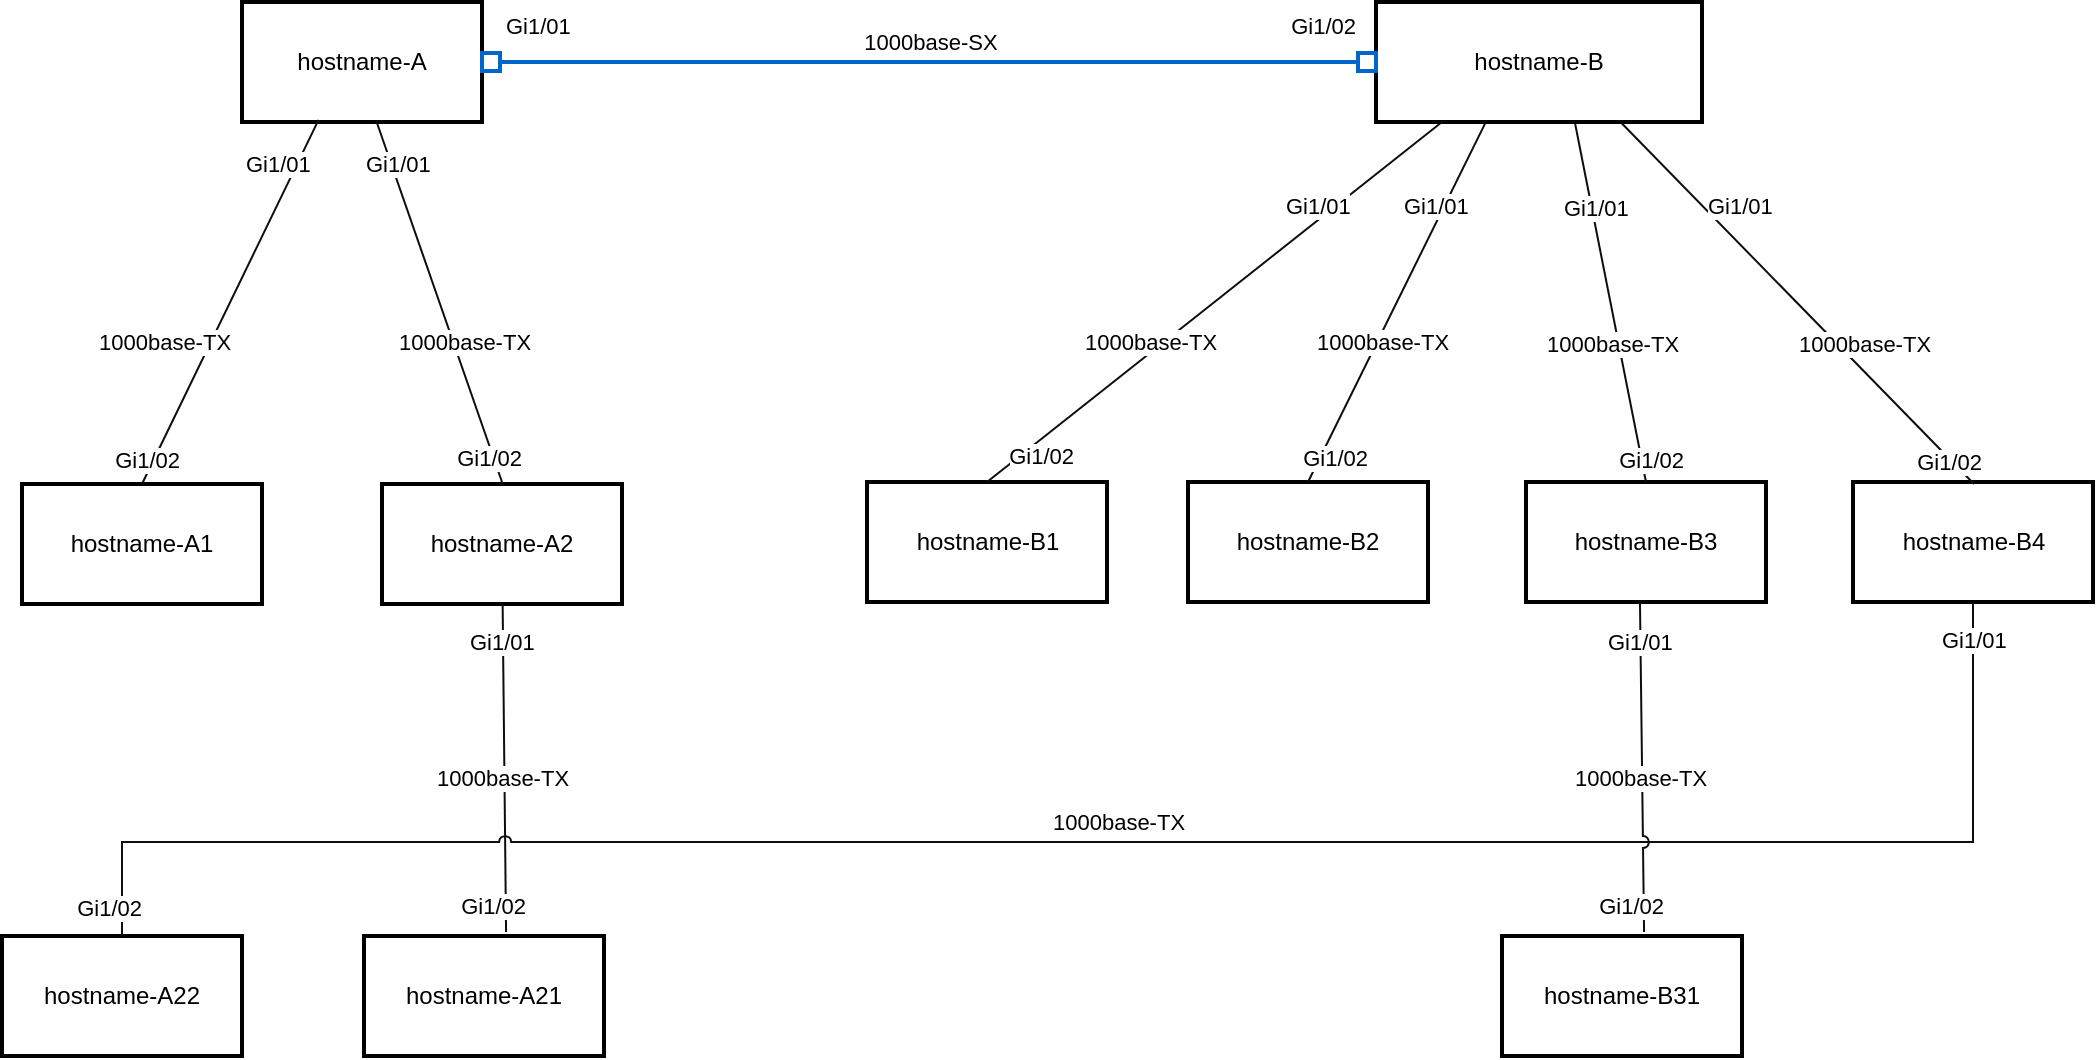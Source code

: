     <mxGraphModel dx="1434" dy="854" grid="1" gridSize="10" guides="1" tooltips="1" connect="1" arrows="1" fold="1" page="1" pageScale="1" pageWidth="1169" pageHeight="827" math="0" shadow="0">
      <root>
        <mxCell id="0" />
        <mxCell id="1" parent="0" />
        <mxCell id="njmSZVeZpDOZNiLY1oN7-1" value="hostname-A" style="rounded=0;whiteSpace=wrap;html=1;strokeWidth=2;" vertex="1" parent="1">
          <mxGeometry x="370" y="190" width="120" height="60" as="geometry" />
        </mxCell>
        <mxCell id="njmSZVeZpDOZNiLY1oN7-3" value="hostname-B" style="rounded=0;whiteSpace=wrap;html=1;strokeWidth=2;" vertex="1" parent="1">
          <mxGeometry x="937" y="190" width="163" height="60" as="geometry" />
        </mxCell>
        <mxCell id="njmSZVeZpDOZNiLY1oN7-4" value="hostname-A1" style="rounded=0;whiteSpace=wrap;html=1;strokeWidth=2;" vertex="1" parent="1">
          <mxGeometry x="260" y="431" width="120" height="60" as="geometry" />
        </mxCell>
        <mxCell id="njmSZVeZpDOZNiLY1oN7-6" value="hostname-A2" style="rounded=0;whiteSpace=wrap;html=1;strokeWidth=2;" vertex="1" parent="1">
          <mxGeometry x="440" y="431" width="120" height="60" as="geometry" />
        </mxCell>
        <mxCell id="njmSZVeZpDOZNiLY1oN7-7" value="hostname-B1" style="rounded=0;whiteSpace=wrap;html=1;strokeWidth=2;" vertex="1" parent="1">
          <mxGeometry x="682.5" y="430" width="120" height="60" as="geometry" />
        </mxCell>
        <mxCell id="njmSZVeZpDOZNiLY1oN7-8" value="hostname-B2" style="rounded=0;whiteSpace=wrap;html=1;strokeWidth=2;" vertex="1" parent="1">
          <mxGeometry x="843" y="430" width="120" height="60" as="geometry" />
        </mxCell>
        <mxCell id="njmSZVeZpDOZNiLY1oN7-9" value="hostname-B3" style="rounded=0;whiteSpace=wrap;html=1;strokeWidth=2;" vertex="1" parent="1">
          <mxGeometry x="1012" y="430" width="120" height="60" as="geometry" />
        </mxCell>
        <mxCell id="njmSZVeZpDOZNiLY1oN7-10" value="hostname-B4" style="rounded=0;whiteSpace=wrap;html=1;strokeWidth=2;" vertex="1" parent="1">
          <mxGeometry x="1175.5" y="430" width="120" height="60" as="geometry" />
        </mxCell>
        <mxCell id="njmSZVeZpDOZNiLY1oN7-11" value="" style="endArrow=box;html=1;rounded=0;exitX=1;exitY=0.5;exitDx=0;exitDy=0;entryX=0;entryY=0.5;entryDx=0;entryDy=0;endFill=0;startArrow=box;startFill=0;strokeWidth=2;strokeColor=#0066CC;" edge="1" parent="1" source="njmSZVeZpDOZNiLY1oN7-1" target="njmSZVeZpDOZNiLY1oN7-3">
          <mxGeometry relative="1" as="geometry">
            <mxPoint x="650" y="440" as="sourcePoint" />
            <mxPoint x="810" y="440" as="targetPoint" />
            <Array as="points">
              <mxPoint x="690" y="220" />
            </Array>
          </mxGeometry>
        </mxCell>
        <mxCell id="njmSZVeZpDOZNiLY1oN7-12" value="1000base-SX" style="edgeLabel;resizable=0;html=1;align=center;verticalAlign=middle;" connectable="0" vertex="1" parent="njmSZVeZpDOZNiLY1oN7-11">
          <mxGeometry relative="1" as="geometry">
            <mxPoint y="-10" as="offset" />
          </mxGeometry>
        </mxCell>
        <mxCell id="njmSZVeZpDOZNiLY1oN7-13" value="Gi1/01" style="edgeLabel;resizable=0;html=1;align=left;verticalAlign=bottom;" connectable="0" vertex="1" parent="njmSZVeZpDOZNiLY1oN7-11">
          <mxGeometry x="-1" relative="1" as="geometry">
            <mxPoint x="10" y="-10" as="offset" />
          </mxGeometry>
        </mxCell>
        <mxCell id="njmSZVeZpDOZNiLY1oN7-14" value="Gi1/02" style="edgeLabel;resizable=0;html=1;align=right;verticalAlign=bottom;" connectable="0" vertex="1" parent="njmSZVeZpDOZNiLY1oN7-11">
          <mxGeometry x="1" relative="1" as="geometry">
            <mxPoint x="-10" y="-10" as="offset" />
          </mxGeometry>
        </mxCell>
        <mxCell id="njmSZVeZpDOZNiLY1oN7-19" value="" style="endArrow=none;html=1;rounded=0;exitX=0.611;exitY=1.017;exitDx=0;exitDy=0;entryX=0.5;entryY=0;entryDx=0;entryDy=0;endFill=0;startArrow=none;startFill=0;strokeWidth=1;strokeColor=#0d0d0d;jumpStyle=arc;exitPerimeter=0;" edge="1" parent="1" source="njmSZVeZpDOZNiLY1oN7-3" target="njmSZVeZpDOZNiLY1oN7-9">
          <mxGeometry relative="1" as="geometry">
            <mxPoint x="1037" y="260" as="sourcePoint" />
            <mxPoint x="1192" y="394" as="targetPoint" />
          </mxGeometry>
        </mxCell>
        <mxCell id="njmSZVeZpDOZNiLY1oN7-20" value="1000base-TX" style="edgeLabel;resizable=0;html=1;align=center;verticalAlign=middle;" connectable="0" vertex="1" parent="njmSZVeZpDOZNiLY1oN7-19">
          <mxGeometry relative="1" as="geometry">
            <mxPoint y="20" as="offset" />
          </mxGeometry>
        </mxCell>
        <mxCell id="njmSZVeZpDOZNiLY1oN7-21" value="Gi1/01" style="edgeLabel;resizable=0;html=1;align=left;verticalAlign=bottom;" connectable="0" vertex="1" parent="njmSZVeZpDOZNiLY1oN7-19">
          <mxGeometry x="-1" relative="1" as="geometry">
            <mxPoint x="-8" y="50" as="offset" />
          </mxGeometry>
        </mxCell>
        <mxCell id="njmSZVeZpDOZNiLY1oN7-22" value="Gi1/02" style="edgeLabel;resizable=0;html=1;align=right;verticalAlign=bottom;" connectable="0" vertex="1" parent="njmSZVeZpDOZNiLY1oN7-19">
          <mxGeometry x="1" relative="1" as="geometry">
            <mxPoint x="19" y="-3" as="offset" />
          </mxGeometry>
        </mxCell>
        <mxCell id="njmSZVeZpDOZNiLY1oN7-23" value="" style="endArrow=none;html=1;rounded=0;exitX=0.336;exitY=1.005;exitDx=0;exitDy=0;entryX=0.5;entryY=0;entryDx=0;entryDy=0;endFill=0;startArrow=none;startFill=0;strokeWidth=1;strokeColor=#0d0d0d;jumpStyle=arc;exitPerimeter=0;" edge="1" parent="1" source="njmSZVeZpDOZNiLY1oN7-3" target="njmSZVeZpDOZNiLY1oN7-8">
          <mxGeometry relative="1" as="geometry">
            <mxPoint x="990.996" y="260" as="sourcePoint" />
            <mxPoint x="878.44" y="440.36" as="targetPoint" />
          </mxGeometry>
        </mxCell>
        <mxCell id="njmSZVeZpDOZNiLY1oN7-24" value="1000base-TX" style="edgeLabel;resizable=0;html=1;align=center;verticalAlign=middle;" connectable="0" vertex="1" parent="njmSZVeZpDOZNiLY1oN7-23">
          <mxGeometry relative="1" as="geometry">
            <mxPoint x="-8" y="20" as="offset" />
          </mxGeometry>
        </mxCell>
        <mxCell id="njmSZVeZpDOZNiLY1oN7-25" value="Gi1/01" style="edgeLabel;resizable=0;html=1;align=left;verticalAlign=bottom;" connectable="0" vertex="1" parent="njmSZVeZpDOZNiLY1oN7-23">
          <mxGeometry x="-1" relative="1" as="geometry">
            <mxPoint x="-43" y="50" as="offset" />
          </mxGeometry>
        </mxCell>
        <mxCell id="njmSZVeZpDOZNiLY1oN7-26" value="Gi1/02" style="edgeLabel;resizable=0;html=1;align=right;verticalAlign=bottom;" connectable="0" vertex="1" parent="njmSZVeZpDOZNiLY1oN7-23">
          <mxGeometry x="1" relative="1" as="geometry">
            <mxPoint x="31" y="-4" as="offset" />
          </mxGeometry>
        </mxCell>
        <mxCell id="njmSZVeZpDOZNiLY1oN7-27" value="" style="endArrow=none;html=1;rounded=0;endFill=0;startArrow=none;startFill=0;strokeWidth=1;strokeColor=#0d0d0d;jumpStyle=arc;entryX=0.5;entryY=0;entryDx=0;entryDy=0;" edge="1" parent="1" target="njmSZVeZpDOZNiLY1oN7-7">
          <mxGeometry relative="1" as="geometry">
            <mxPoint x="970" y="250" as="sourcePoint" />
            <mxPoint x="632" y="410" as="targetPoint" />
          </mxGeometry>
        </mxCell>
        <mxCell id="njmSZVeZpDOZNiLY1oN7-28" value="1000base-TX" style="edgeLabel;resizable=0;html=1;align=center;verticalAlign=middle;" connectable="0" vertex="1" parent="njmSZVeZpDOZNiLY1oN7-27">
          <mxGeometry relative="1" as="geometry">
            <mxPoint x="-33" y="20" as="offset" />
          </mxGeometry>
        </mxCell>
        <mxCell id="njmSZVeZpDOZNiLY1oN7-29" value="Gi1/01" style="edgeLabel;resizable=0;html=1;align=left;verticalAlign=bottom;labelBorderColor=none;spacing=2;" connectable="0" vertex="1" parent="njmSZVeZpDOZNiLY1oN7-27">
          <mxGeometry x="-1" relative="1" as="geometry">
            <mxPoint x="-80" y="50" as="offset" />
          </mxGeometry>
        </mxCell>
        <mxCell id="njmSZVeZpDOZNiLY1oN7-30" value="Gi1/02" style="edgeLabel;resizable=0;html=1;align=right;verticalAlign=bottom;" connectable="0" vertex="1" parent="njmSZVeZpDOZNiLY1oN7-27">
          <mxGeometry x="1" relative="1" as="geometry">
            <mxPoint x="44" y="-4" as="offset" />
          </mxGeometry>
        </mxCell>
        <mxCell id="njmSZVeZpDOZNiLY1oN7-31" value="" style="endArrow=none;html=1;rounded=0;endFill=0;startArrow=none;startFill=0;strokeWidth=1;strokeColor=#0d0d0d;jumpStyle=arc;exitX=0.75;exitY=1;exitDx=0;exitDy=0;" edge="1" parent="1" source="njmSZVeZpDOZNiLY1oN7-3">
          <mxGeometry relative="1" as="geometry">
            <mxPoint x="1192" y="250" as="sourcePoint" />
            <mxPoint x="1236" y="431" as="targetPoint" />
          </mxGeometry>
        </mxCell>
        <mxCell id="njmSZVeZpDOZNiLY1oN7-32" value="1000base-TX" style="edgeLabel;resizable=0;html=1;align=center;verticalAlign=middle;" connectable="0" vertex="1" parent="njmSZVeZpDOZNiLY1oN7-31">
          <mxGeometry relative="1" as="geometry">
            <mxPoint x="33" y="20" as="offset" />
          </mxGeometry>
        </mxCell>
        <mxCell id="njmSZVeZpDOZNiLY1oN7-33" value="Gi1/01" style="edgeLabel;resizable=0;html=1;align=left;verticalAlign=bottom;" connectable="0" vertex="1" parent="njmSZVeZpDOZNiLY1oN7-31">
          <mxGeometry x="-1" relative="1" as="geometry">
            <mxPoint x="42" y="50" as="offset" />
          </mxGeometry>
        </mxCell>
        <mxCell id="njmSZVeZpDOZNiLY1oN7-34" value="Gi1/02" style="edgeLabel;resizable=0;html=1;align=right;verticalAlign=bottom;" connectable="0" vertex="1" parent="njmSZVeZpDOZNiLY1oN7-31">
          <mxGeometry x="1" relative="1" as="geometry">
            <mxPoint x="4" y="-3" as="offset" />
          </mxGeometry>
        </mxCell>
        <mxCell id="njmSZVeZpDOZNiLY1oN7-35" value="" style="endArrow=none;html=1;rounded=0;endFill=0;startArrow=none;startFill=0;strokeWidth=1;strokeColor=#0d0d0d;jumpStyle=arc;exitX=0.319;exitY=0.982;exitDx=0;exitDy=0;exitPerimeter=0;entryX=0.5;entryY=0;entryDx=0;entryDy=0;" edge="1" parent="1" source="njmSZVeZpDOZNiLY1oN7-1" target="njmSZVeZpDOZNiLY1oN7-4">
          <mxGeometry relative="1" as="geometry">
            <mxPoint x="388" y="240" as="sourcePoint" />
            <mxPoint x="160" y="420" as="targetPoint" />
          </mxGeometry>
        </mxCell>
        <mxCell id="njmSZVeZpDOZNiLY1oN7-36" value="1000base-TX" style="edgeLabel;resizable=0;html=1;align=center;verticalAlign=middle;" connectable="0" vertex="1" parent="njmSZVeZpDOZNiLY1oN7-35">
          <mxGeometry relative="1" as="geometry">
            <mxPoint x="-33" y="20" as="offset" />
          </mxGeometry>
        </mxCell>
        <mxCell id="njmSZVeZpDOZNiLY1oN7-37" value="Gi1/01" style="edgeLabel;resizable=0;html=1;align=left;verticalAlign=bottom;labelBorderColor=none;spacing=2;" connectable="0" vertex="1" parent="njmSZVeZpDOZNiLY1oN7-35">
          <mxGeometry x="-1" relative="1" as="geometry">
            <mxPoint x="-38" y="31" as="offset" />
          </mxGeometry>
        </mxCell>
        <mxCell id="njmSZVeZpDOZNiLY1oN7-38" value="Gi1/02" style="edgeLabel;resizable=0;html=1;align=right;verticalAlign=bottom;" connectable="0" vertex="1" parent="njmSZVeZpDOZNiLY1oN7-35">
          <mxGeometry x="1" relative="1" as="geometry">
            <mxPoint x="20" y="-4" as="offset" />
          </mxGeometry>
        </mxCell>
        <mxCell id="njmSZVeZpDOZNiLY1oN7-39" value="" style="endArrow=none;html=1;rounded=0;endFill=0;startArrow=none;startFill=0;strokeWidth=1;strokeColor=#0d0d0d;jumpStyle=arc;exitX=0.56;exitY=0.994;exitDx=0;exitDy=0;exitPerimeter=0;" edge="1" parent="1" source="njmSZVeZpDOZNiLY1oN7-1">
          <mxGeometry relative="1" as="geometry">
            <mxPoint x="568" y="260" as="sourcePoint" />
            <mxPoint x="500" y="430" as="targetPoint" />
          </mxGeometry>
        </mxCell>
        <mxCell id="njmSZVeZpDOZNiLY1oN7-40" value="1000base-TX" style="edgeLabel;resizable=0;html=1;align=center;verticalAlign=middle;" connectable="0" vertex="1" parent="njmSZVeZpDOZNiLY1oN7-39">
          <mxGeometry relative="1" as="geometry">
            <mxPoint x="12" y="20" as="offset" />
          </mxGeometry>
        </mxCell>
        <mxCell id="njmSZVeZpDOZNiLY1oN7-41" value="Gi1/01" style="edgeLabel;resizable=0;html=1;align=left;verticalAlign=bottom;labelBorderColor=none;spacing=2;" connectable="0" vertex="1" parent="njmSZVeZpDOZNiLY1oN7-39">
          <mxGeometry x="-1" relative="1" as="geometry">
            <mxPoint x="-7" y="30" as="offset" />
          </mxGeometry>
        </mxCell>
        <mxCell id="njmSZVeZpDOZNiLY1oN7-42" value="Gi1/02" style="edgeLabel;resizable=0;html=1;align=right;verticalAlign=bottom;" connectable="0" vertex="1" parent="njmSZVeZpDOZNiLY1oN7-39">
          <mxGeometry x="1" relative="1" as="geometry">
            <mxPoint x="10" y="-4" as="offset" />
          </mxGeometry>
        </mxCell>
        <mxCell id="njmSZVeZpDOZNiLY1oN7-43" value="hostname-A21" style="rounded=0;whiteSpace=wrap;html=1;strokeWidth=2;" vertex="1" parent="1">
          <mxGeometry x="431" y="657" width="120" height="60" as="geometry" />
        </mxCell>
        <mxCell id="njmSZVeZpDOZNiLY1oN7-44" value="" style="endArrow=none;html=1;rounded=0;endFill=0;startArrow=none;startFill=0;strokeWidth=1;strokeColor=#0d0d0d;jumpStyle=arc;entryX=0.592;entryY=-0.033;entryDx=0;entryDy=0;entryPerimeter=0;" edge="1" parent="1" source="njmSZVeZpDOZNiLY1oN7-6" target="njmSZVeZpDOZNiLY1oN7-43">
          <mxGeometry relative="1" as="geometry">
            <mxPoint x="447" y="260" as="sourcePoint" />
            <mxPoint x="510" y="440" as="targetPoint" />
          </mxGeometry>
        </mxCell>
        <mxCell id="njmSZVeZpDOZNiLY1oN7-45" value="1000base-TX" style="edgeLabel;resizable=0;html=1;align=center;verticalAlign=middle;" connectable="0" vertex="1" parent="njmSZVeZpDOZNiLY1oN7-44">
          <mxGeometry relative="1" as="geometry">
            <mxPoint x="-1" y="5" as="offset" />
          </mxGeometry>
        </mxCell>
        <mxCell id="njmSZVeZpDOZNiLY1oN7-46" value="Gi1/01" style="edgeLabel;resizable=0;html=1;align=left;verticalAlign=bottom;labelBorderColor=none;spacing=2;" connectable="0" vertex="1" parent="njmSZVeZpDOZNiLY1oN7-44">
          <mxGeometry x="-1" relative="1" as="geometry">
            <mxPoint x="-18" y="27" as="offset" />
          </mxGeometry>
        </mxCell>
        <mxCell id="njmSZVeZpDOZNiLY1oN7-47" value="Gi1/02" style="edgeLabel;resizable=0;html=1;align=right;verticalAlign=bottom;" connectable="0" vertex="1" parent="njmSZVeZpDOZNiLY1oN7-44">
          <mxGeometry x="1" relative="1" as="geometry">
            <mxPoint x="10" y="-4" as="offset" />
          </mxGeometry>
        </mxCell>
        <mxCell id="njmSZVeZpDOZNiLY1oN7-48" value="hostname-A22" style="rounded=0;whiteSpace=wrap;html=1;strokeWidth=2;" vertex="1" parent="1">
          <mxGeometry x="250" y="657" width="120" height="60" as="geometry" />
        </mxCell>
        <mxCell id="njmSZVeZpDOZNiLY1oN7-49" value="" style="endArrow=none;html=1;rounded=0;endFill=0;startArrow=none;startFill=0;strokeWidth=1;strokeColor=#0d0d0d;jumpStyle=arc;entryX=0.5;entryY=0;entryDx=0;entryDy=0;exitX=0.5;exitY=1;exitDx=0;exitDy=0;edgeStyle=orthogonalEdgeStyle;" edge="1" parent="1" source="njmSZVeZpDOZNiLY1oN7-10" target="njmSZVeZpDOZNiLY1oN7-48">
          <mxGeometry relative="1" as="geometry">
            <mxPoint x="510" y="501" as="sourcePoint" />
            <mxPoint x="512" y="665" as="targetPoint" />
            <Array as="points">
              <mxPoint x="1236" y="610" />
              <mxPoint x="310" y="610" />
            </Array>
          </mxGeometry>
        </mxCell>
        <mxCell id="njmSZVeZpDOZNiLY1oN7-50" value="1000base-TX" style="edgeLabel;resizable=0;html=1;align=center;verticalAlign=middle;" connectable="0" vertex="1" parent="njmSZVeZpDOZNiLY1oN7-49">
          <mxGeometry relative="1" as="geometry">
            <mxPoint x="-1" y="-10" as="offset" />
          </mxGeometry>
        </mxCell>
        <mxCell id="njmSZVeZpDOZNiLY1oN7-51" value="Gi1/01" style="edgeLabel;resizable=0;html=1;align=left;verticalAlign=bottom;labelBorderColor=none;spacing=2;" connectable="0" vertex="1" parent="njmSZVeZpDOZNiLY1oN7-49">
          <mxGeometry x="-1" relative="1" as="geometry">
            <mxPoint x="-18" y="27" as="offset" />
          </mxGeometry>
        </mxCell>
        <mxCell id="njmSZVeZpDOZNiLY1oN7-52" value="Gi1/02" style="edgeLabel;resizable=0;html=1;align=right;verticalAlign=bottom;" connectable="0" vertex="1" parent="njmSZVeZpDOZNiLY1oN7-49">
          <mxGeometry x="1" relative="1" as="geometry">
            <mxPoint x="10" y="-6" as="offset" />
          </mxGeometry>
        </mxCell>
        <mxCell id="njmSZVeZpDOZNiLY1oN7-53" value="hostname-B31" style="rounded=0;whiteSpace=wrap;html=1;strokeWidth=2;" vertex="1" parent="1">
          <mxGeometry x="1000" y="657" width="120" height="60" as="geometry" />
        </mxCell>
        <mxCell id="njmSZVeZpDOZNiLY1oN7-54" value="" style="endArrow=none;html=1;rounded=0;endFill=0;startArrow=none;startFill=0;strokeWidth=1;strokeColor=#0d0d0d;jumpStyle=arc;entryX=0.592;entryY=-0.033;entryDx=0;entryDy=0;entryPerimeter=0;" edge="1" parent="1" target="njmSZVeZpDOZNiLY1oN7-53">
          <mxGeometry relative="1" as="geometry">
            <mxPoint x="1069" y="491" as="sourcePoint" />
            <mxPoint x="1079" y="440" as="targetPoint" />
          </mxGeometry>
        </mxCell>
        <mxCell id="njmSZVeZpDOZNiLY1oN7-55" value="1000base-TX" style="edgeLabel;resizable=0;html=1;align=center;verticalAlign=middle;" connectable="0" vertex="1" parent="njmSZVeZpDOZNiLY1oN7-54">
          <mxGeometry relative="1" as="geometry">
            <mxPoint x="-1" y="5" as="offset" />
          </mxGeometry>
        </mxCell>
        <mxCell id="njmSZVeZpDOZNiLY1oN7-56" value="Gi1/01" style="edgeLabel;resizable=0;html=1;align=left;verticalAlign=bottom;labelBorderColor=none;spacing=2;" connectable="0" vertex="1" parent="njmSZVeZpDOZNiLY1oN7-54">
          <mxGeometry x="-1" relative="1" as="geometry">
            <mxPoint x="-18" y="27" as="offset" />
          </mxGeometry>
        </mxCell>
        <mxCell id="njmSZVeZpDOZNiLY1oN7-57" value="Gi1/02" style="edgeLabel;resizable=0;html=1;align=right;verticalAlign=bottom;" connectable="0" vertex="1" parent="njmSZVeZpDOZNiLY1oN7-54">
          <mxGeometry x="1" relative="1" as="geometry">
            <mxPoint x="10" y="-4" as="offset" />
          </mxGeometry>
        </mxCell>
      </root>
    </mxGraphModel>
